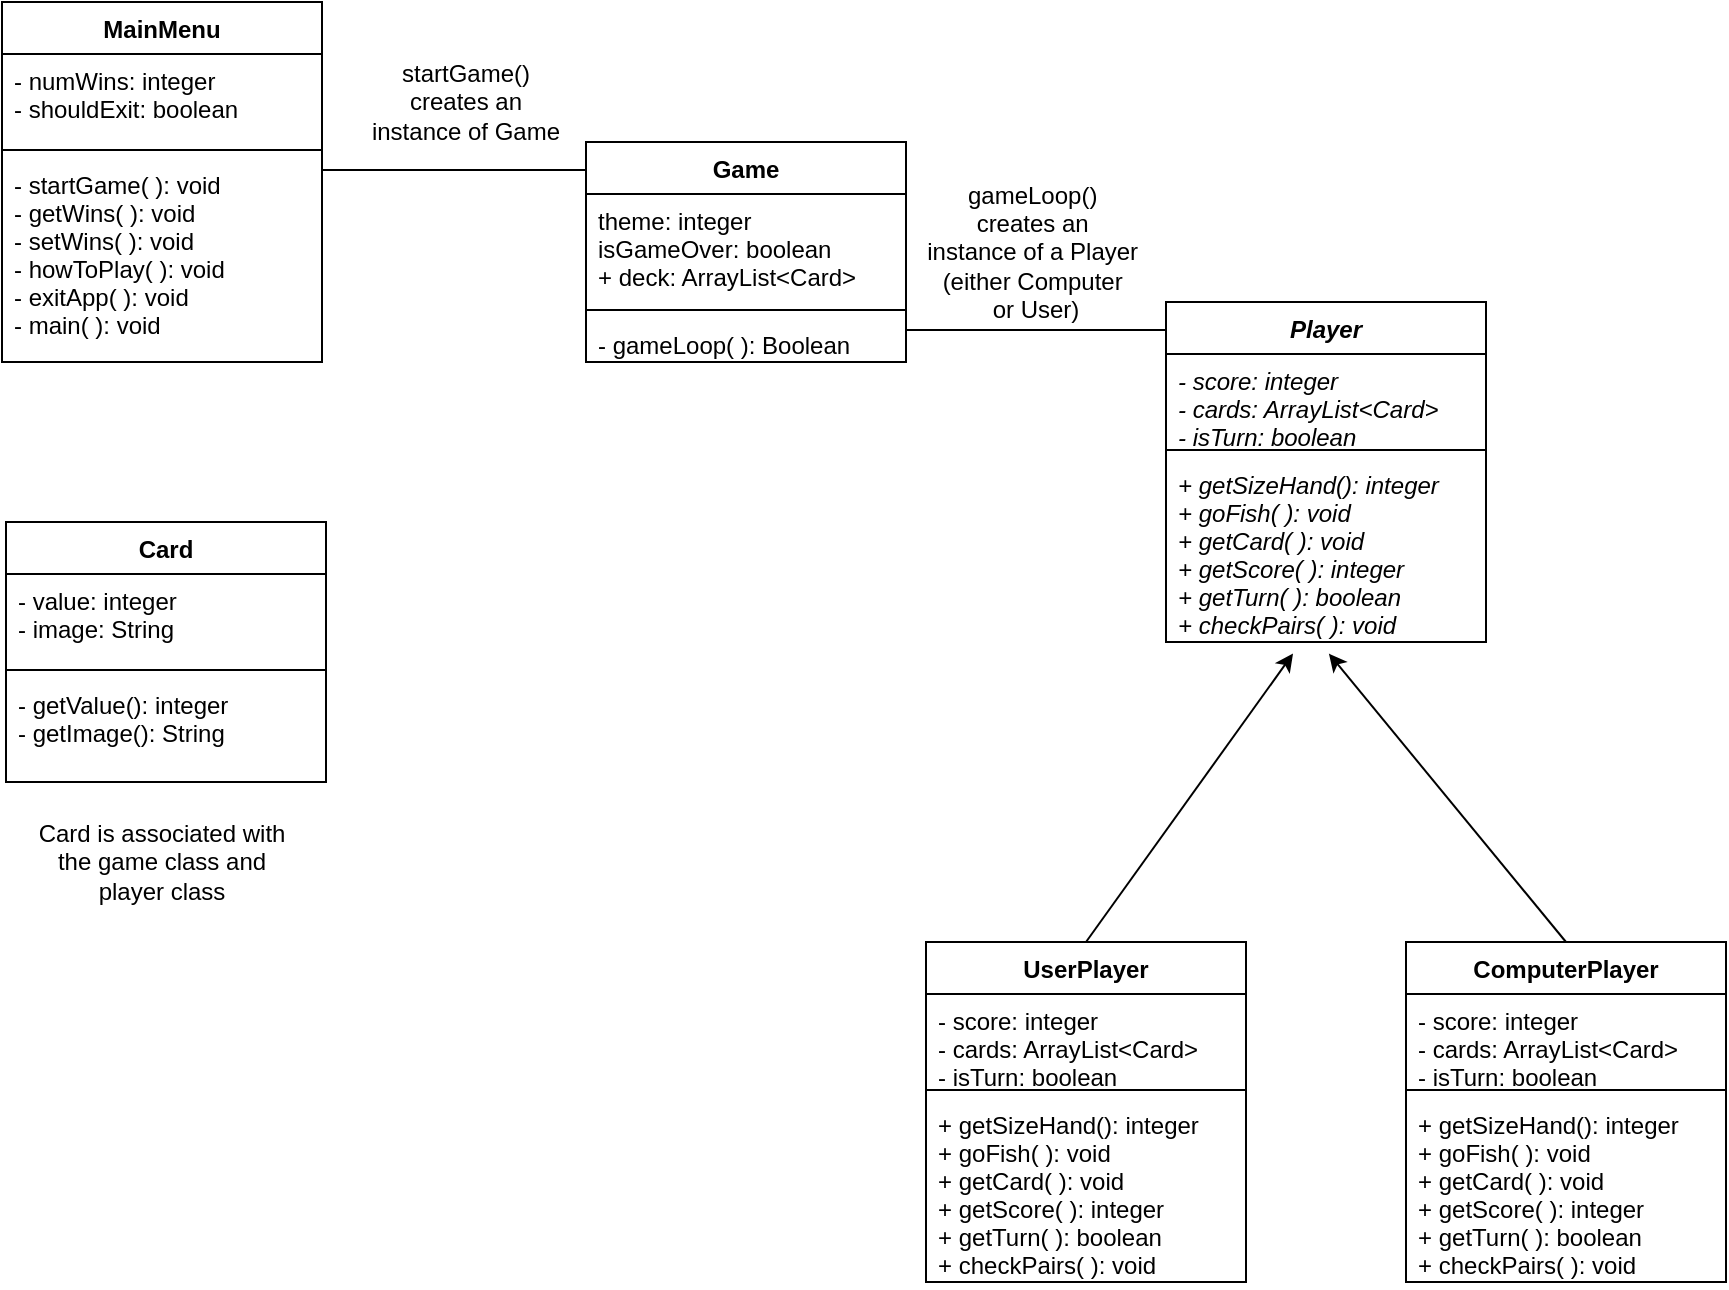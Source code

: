 <mxfile version="12.1.7" type="github" pages="1"><diagram id="TIG-uFb0htTY-wS-UE1H" name="Page-1"><mxGraphModel dx="2019" dy="783" grid="1" gridSize="10" guides="1" tooltips="1" connect="1" arrows="1" fold="1" page="1" pageScale="1" pageWidth="850" pageHeight="1100" math="0" shadow="0"><root><mxCell id="0"/><mxCell id="1" parent="0"/><mxCell id="MjaS4E03RNLGlPyEigmo-27" value="" style="line;strokeWidth=1;fillColor=none;align=left;verticalAlign=middle;spacingTop=-1;spacingLeft=3;spacingRight=3;rotatable=0;labelPosition=right;points=[];portConstraint=eastwest;" vertex="1" parent="1"><mxGeometry x="178" y="100" width="142" height="8" as="geometry"/></mxCell><mxCell id="MjaS4E03RNLGlPyEigmo-1" value="MainMenu" style="swimlane;fontStyle=1;align=center;verticalAlign=top;childLayout=stackLayout;horizontal=1;startSize=26;horizontalStack=0;resizeParent=1;resizeParentMax=0;resizeLast=0;collapsible=1;marginBottom=0;" vertex="1" parent="1"><mxGeometry x="18" y="20" width="160" height="180" as="geometry"/></mxCell><mxCell id="MjaS4E03RNLGlPyEigmo-2" value="- numWins: integer&#10;- shouldExit: boolean" style="text;strokeColor=none;fillColor=none;align=left;verticalAlign=top;spacingLeft=4;spacingRight=4;overflow=hidden;rotatable=0;points=[[0,0.5],[1,0.5]];portConstraint=eastwest;" vertex="1" parent="MjaS4E03RNLGlPyEigmo-1"><mxGeometry y="26" width="160" height="44" as="geometry"/></mxCell><mxCell id="MjaS4E03RNLGlPyEigmo-3" value="" style="line;strokeWidth=1;fillColor=none;align=left;verticalAlign=middle;spacingTop=-1;spacingLeft=3;spacingRight=3;rotatable=0;labelPosition=right;points=[];portConstraint=eastwest;" vertex="1" parent="MjaS4E03RNLGlPyEigmo-1"><mxGeometry y="70" width="160" height="8" as="geometry"/></mxCell><mxCell id="MjaS4E03RNLGlPyEigmo-4" value="- startGame( ): void&#10;- getWins( ): void&#10;- setWins( ): void&#10;- howToPlay( ): void&#10;- exitApp( ): void&#10;- main( ): void&#10;" style="text;strokeColor=none;fillColor=none;align=left;verticalAlign=top;spacingLeft=4;spacingRight=4;overflow=hidden;rotatable=0;points=[[0,0.5],[1,0.5]];portConstraint=eastwest;" vertex="1" parent="MjaS4E03RNLGlPyEigmo-1"><mxGeometry y="78" width="160" height="102" as="geometry"/></mxCell><mxCell id="MjaS4E03RNLGlPyEigmo-9" value="Game" style="swimlane;fontStyle=1;align=center;verticalAlign=top;childLayout=stackLayout;horizontal=1;startSize=26;horizontalStack=0;resizeParent=1;resizeParentMax=0;resizeLast=0;collapsible=1;marginBottom=0;" vertex="1" parent="1"><mxGeometry x="310" y="90" width="160" height="110" as="geometry"/></mxCell><mxCell id="MjaS4E03RNLGlPyEigmo-10" value="theme: integer&#10;isGameOver: boolean&#10;+ deck: ArrayList&lt;Card&gt;&#10;&#10;" style="text;strokeColor=none;fillColor=none;align=left;verticalAlign=top;spacingLeft=4;spacingRight=4;overflow=hidden;rotatable=0;points=[[0,0.5],[1,0.5]];portConstraint=eastwest;" vertex="1" parent="MjaS4E03RNLGlPyEigmo-9"><mxGeometry y="26" width="160" height="54" as="geometry"/></mxCell><mxCell id="MjaS4E03RNLGlPyEigmo-11" value="" style="line;strokeWidth=1;fillColor=none;align=left;verticalAlign=middle;spacingTop=-1;spacingLeft=3;spacingRight=3;rotatable=0;labelPosition=right;points=[];portConstraint=eastwest;" vertex="1" parent="MjaS4E03RNLGlPyEigmo-9"><mxGeometry y="80" width="160" height="8" as="geometry"/></mxCell><mxCell id="MjaS4E03RNLGlPyEigmo-12" value="- gameLoop( ): Boolean" style="text;strokeColor=none;fillColor=none;align=left;verticalAlign=top;spacingLeft=4;spacingRight=4;overflow=hidden;rotatable=0;points=[[0,0.5],[1,0.5]];portConstraint=eastwest;" vertex="1" parent="MjaS4E03RNLGlPyEigmo-9"><mxGeometry y="88" width="160" height="22" as="geometry"/></mxCell><mxCell id="MjaS4E03RNLGlPyEigmo-13" value="Player" style="swimlane;fontStyle=3;align=center;verticalAlign=top;childLayout=stackLayout;horizontal=1;startSize=26;horizontalStack=0;resizeParent=1;resizeParentMax=0;resizeLast=0;collapsible=1;marginBottom=0;" vertex="1" parent="1"><mxGeometry x="600" y="170" width="160" height="170" as="geometry"/></mxCell><mxCell id="MjaS4E03RNLGlPyEigmo-14" value="- score: integer&#10;- cards: ArrayList&lt;Card&gt;&#10;- isTurn: boolean&#10;" style="text;strokeColor=none;fillColor=none;align=left;verticalAlign=top;spacingLeft=4;spacingRight=4;overflow=hidden;rotatable=0;points=[[0,0.5],[1,0.5]];portConstraint=eastwest;fontStyle=2" vertex="1" parent="MjaS4E03RNLGlPyEigmo-13"><mxGeometry y="26" width="160" height="44" as="geometry"/></mxCell><mxCell id="MjaS4E03RNLGlPyEigmo-15" value="" style="line;strokeWidth=1;fillColor=none;align=left;verticalAlign=middle;spacingTop=-1;spacingLeft=3;spacingRight=3;rotatable=0;labelPosition=right;points=[];portConstraint=eastwest;" vertex="1" parent="MjaS4E03RNLGlPyEigmo-13"><mxGeometry y="70" width="160" height="8" as="geometry"/></mxCell><mxCell id="MjaS4E03RNLGlPyEigmo-16" value="+ getSizeHand(): integer&#10;+ goFish( ): void &#10;+ getCard( ): void&#10;+ getScore( ): integer&#10;+ getTurn( ): boolean&#10;+ checkPairs( ): void&#10;&#10;&#10;" style="text;strokeColor=none;fillColor=none;align=left;verticalAlign=top;spacingLeft=4;spacingRight=4;overflow=hidden;rotatable=0;points=[[0,0.5],[1,0.5]];portConstraint=eastwest;fontStyle=2" vertex="1" parent="MjaS4E03RNLGlPyEigmo-13"><mxGeometry y="78" width="160" height="92" as="geometry"/></mxCell><mxCell id="MjaS4E03RNLGlPyEigmo-26" value="&lt;span style=&quot;text-align: left ; white-space: nowrap&quot;&gt;startGame() &lt;br&gt;creates an &lt;br&gt;instance of Game&lt;/span&gt;" style="text;html=1;strokeColor=none;fillColor=none;align=center;verticalAlign=middle;whiteSpace=wrap;rounded=0;" vertex="1" parent="1"><mxGeometry x="200" y="40" width="100" height="60" as="geometry"/></mxCell><mxCell id="MjaS4E03RNLGlPyEigmo-31" value="&lt;div&gt;&lt;span style=&quot;white-space: nowrap&quot;&gt;gameLoop()&amp;nbsp;&lt;/span&gt;&lt;/div&gt;&lt;div&gt;&lt;span style=&quot;white-space: nowrap&quot;&gt;creates an&amp;nbsp;&lt;/span&gt;&lt;/div&gt;&lt;div&gt;&lt;span style=&quot;white-space: nowrap&quot;&gt;instance of a Player&amp;nbsp;&lt;/span&gt;&lt;/div&gt;&lt;div&gt;&lt;span style=&quot;white-space: nowrap&quot;&gt;(either Computer&amp;nbsp;&lt;/span&gt;&lt;/div&gt;&lt;div&gt;&lt;span style=&quot;white-space: nowrap&quot;&gt;or User)&lt;/span&gt;&lt;/div&gt;" style="text;html=1;strokeColor=none;fillColor=none;align=center;verticalAlign=middle;whiteSpace=wrap;rounded=0;" vertex="1" parent="1"><mxGeometry x="485" y="115" width="100" height="60" as="geometry"/></mxCell><mxCell id="MjaS4E03RNLGlPyEigmo-32" value="" style="line;strokeWidth=1;fillColor=none;align=left;verticalAlign=middle;spacingTop=-1;spacingLeft=3;spacingRight=3;rotatable=0;labelPosition=right;points=[];portConstraint=eastwest;" vertex="1" parent="1"><mxGeometry x="470" y="180" width="130" height="8" as="geometry"/></mxCell><mxCell id="MjaS4E03RNLGlPyEigmo-41" style="rounded=0;orthogonalLoop=1;jettySize=auto;html=1;exitX=0.5;exitY=0;exitDx=0;exitDy=0;entryX=0.397;entryY=1.063;entryDx=0;entryDy=0;entryPerimeter=0;" edge="1" parent="1" source="MjaS4E03RNLGlPyEigmo-33" target="MjaS4E03RNLGlPyEigmo-16"><mxGeometry relative="1" as="geometry"/></mxCell><mxCell id="MjaS4E03RNLGlPyEigmo-33" value="UserPlayer" style="swimlane;fontStyle=1;align=center;verticalAlign=top;childLayout=stackLayout;horizontal=1;startSize=26;horizontalStack=0;resizeParent=1;resizeParentMax=0;resizeLast=0;collapsible=1;marginBottom=0;" vertex="1" parent="1"><mxGeometry x="480" y="490" width="160" height="170" as="geometry"/></mxCell><mxCell id="MjaS4E03RNLGlPyEigmo-34" value="- score: integer&#10;- cards: ArrayList&lt;Card&gt;&#10;- isTurn: boolean&#10;" style="text;strokeColor=none;fillColor=none;align=left;verticalAlign=top;spacingLeft=4;spacingRight=4;overflow=hidden;rotatable=0;points=[[0,0.5],[1,0.5]];portConstraint=eastwest;fontStyle=0" vertex="1" parent="MjaS4E03RNLGlPyEigmo-33"><mxGeometry y="26" width="160" height="44" as="geometry"/></mxCell><mxCell id="MjaS4E03RNLGlPyEigmo-35" value="" style="line;strokeWidth=1;fillColor=none;align=left;verticalAlign=middle;spacingTop=-1;spacingLeft=3;spacingRight=3;rotatable=0;labelPosition=right;points=[];portConstraint=eastwest;fontStyle=0" vertex="1" parent="MjaS4E03RNLGlPyEigmo-33"><mxGeometry y="70" width="160" height="8" as="geometry"/></mxCell><mxCell id="MjaS4E03RNLGlPyEigmo-36" value="+ getSizeHand(): integer&#10;+ goFish( ): void &#10;+ getCard( ): void&#10;+ getScore( ): integer&#10;+ getTurn( ): boolean&#10;+ checkPairs( ): void&#10;&#10;&#10;" style="text;strokeColor=none;fillColor=none;align=left;verticalAlign=top;spacingLeft=4;spacingRight=4;overflow=hidden;rotatable=0;points=[[0,0.5],[1,0.5]];portConstraint=eastwest;fontStyle=0" vertex="1" parent="MjaS4E03RNLGlPyEigmo-33"><mxGeometry y="78" width="160" height="92" as="geometry"/></mxCell><mxCell id="MjaS4E03RNLGlPyEigmo-44" style="edgeStyle=none;rounded=0;orthogonalLoop=1;jettySize=auto;html=1;exitX=0.5;exitY=0;exitDx=0;exitDy=0;entryX=0.509;entryY=1.063;entryDx=0;entryDy=0;entryPerimeter=0;" edge="1" parent="1" source="MjaS4E03RNLGlPyEigmo-37" target="MjaS4E03RNLGlPyEigmo-16"><mxGeometry relative="1" as="geometry"/></mxCell><mxCell id="MjaS4E03RNLGlPyEigmo-37" value="ComputerPlayer" style="swimlane;fontStyle=1;align=center;verticalAlign=top;childLayout=stackLayout;horizontal=1;startSize=26;horizontalStack=0;resizeParent=1;resizeParentMax=0;resizeLast=0;collapsible=1;marginBottom=0;" vertex="1" parent="1"><mxGeometry x="720" y="490" width="160" height="170" as="geometry"/></mxCell><mxCell id="MjaS4E03RNLGlPyEigmo-42" value="- score: integer&#10;- cards: ArrayList&lt;Card&gt;&#10;- isTurn: boolean&#10;" style="text;strokeColor=none;fillColor=none;align=left;verticalAlign=top;spacingLeft=4;spacingRight=4;overflow=hidden;rotatable=0;points=[[0,0.5],[1,0.5]];portConstraint=eastwest;fontStyle=0" vertex="1" parent="MjaS4E03RNLGlPyEigmo-37"><mxGeometry y="26" width="160" height="44" as="geometry"/></mxCell><mxCell id="MjaS4E03RNLGlPyEigmo-39" value="" style="line;strokeWidth=1;fillColor=none;align=left;verticalAlign=middle;spacingTop=-1;spacingLeft=3;spacingRight=3;rotatable=0;labelPosition=right;points=[];portConstraint=eastwest;fontStyle=0" vertex="1" parent="MjaS4E03RNLGlPyEigmo-37"><mxGeometry y="70" width="160" height="8" as="geometry"/></mxCell><mxCell id="MjaS4E03RNLGlPyEigmo-40" value="+ getSizeHand(): integer&#10;+ goFish( ): void &#10;+ getCard( ): void&#10;+ getScore( ): integer&#10;+ getTurn( ): boolean&#10;+ checkPairs( ): void&#10;&#10;&#10;" style="text;strokeColor=none;fillColor=none;align=left;verticalAlign=top;spacingLeft=4;spacingRight=4;overflow=hidden;rotatable=0;points=[[0,0.5],[1,0.5]];portConstraint=eastwest;fontStyle=0" vertex="1" parent="MjaS4E03RNLGlPyEigmo-37"><mxGeometry y="78" width="160" height="92" as="geometry"/></mxCell><mxCell id="MjaS4E03RNLGlPyEigmo-45" value="Card" style="swimlane;fontStyle=1;align=center;verticalAlign=top;childLayout=stackLayout;horizontal=1;startSize=26;horizontalStack=0;resizeParent=1;resizeParentMax=0;resizeLast=0;collapsible=1;marginBottom=0;" vertex="1" parent="1"><mxGeometry x="20" y="280" width="160" height="130" as="geometry"/></mxCell><mxCell id="MjaS4E03RNLGlPyEigmo-46" value="- value: integer&#10;- image: String" style="text;strokeColor=none;fillColor=none;align=left;verticalAlign=top;spacingLeft=4;spacingRight=4;overflow=hidden;rotatable=0;points=[[0,0.5],[1,0.5]];portConstraint=eastwest;" vertex="1" parent="MjaS4E03RNLGlPyEigmo-45"><mxGeometry y="26" width="160" height="44" as="geometry"/></mxCell><mxCell id="MjaS4E03RNLGlPyEigmo-47" value="" style="line;strokeWidth=1;fillColor=none;align=left;verticalAlign=middle;spacingTop=-1;spacingLeft=3;spacingRight=3;rotatable=0;labelPosition=right;points=[];portConstraint=eastwest;" vertex="1" parent="MjaS4E03RNLGlPyEigmo-45"><mxGeometry y="70" width="160" height="8" as="geometry"/></mxCell><mxCell id="MjaS4E03RNLGlPyEigmo-48" value="- getValue(): integer&#10;- getImage(): String" style="text;strokeColor=none;fillColor=none;align=left;verticalAlign=top;spacingLeft=4;spacingRight=4;overflow=hidden;rotatable=0;points=[[0,0.5],[1,0.5]];portConstraint=eastwest;" vertex="1" parent="MjaS4E03RNLGlPyEigmo-45"><mxGeometry y="78" width="160" height="52" as="geometry"/></mxCell><mxCell id="MjaS4E03RNLGlPyEigmo-49" value="&lt;div&gt;&lt;span style=&quot;white-space: nowrap&quot;&gt;Card is associated with&lt;/span&gt;&lt;/div&gt;&lt;div&gt;&lt;span style=&quot;white-space: nowrap&quot;&gt;&amp;nbsp;the game class and&amp;nbsp;&lt;/span&gt;&lt;/div&gt;&lt;div&gt;&lt;span style=&quot;white-space: nowrap&quot;&gt;player class&lt;/span&gt;&lt;/div&gt;" style="text;html=1;strokeColor=none;fillColor=none;align=center;verticalAlign=middle;whiteSpace=wrap;rounded=0;" vertex="1" parent="1"><mxGeometry x="48" y="420" width="100" height="60" as="geometry"/></mxCell></root></mxGraphModel></diagram></mxfile>